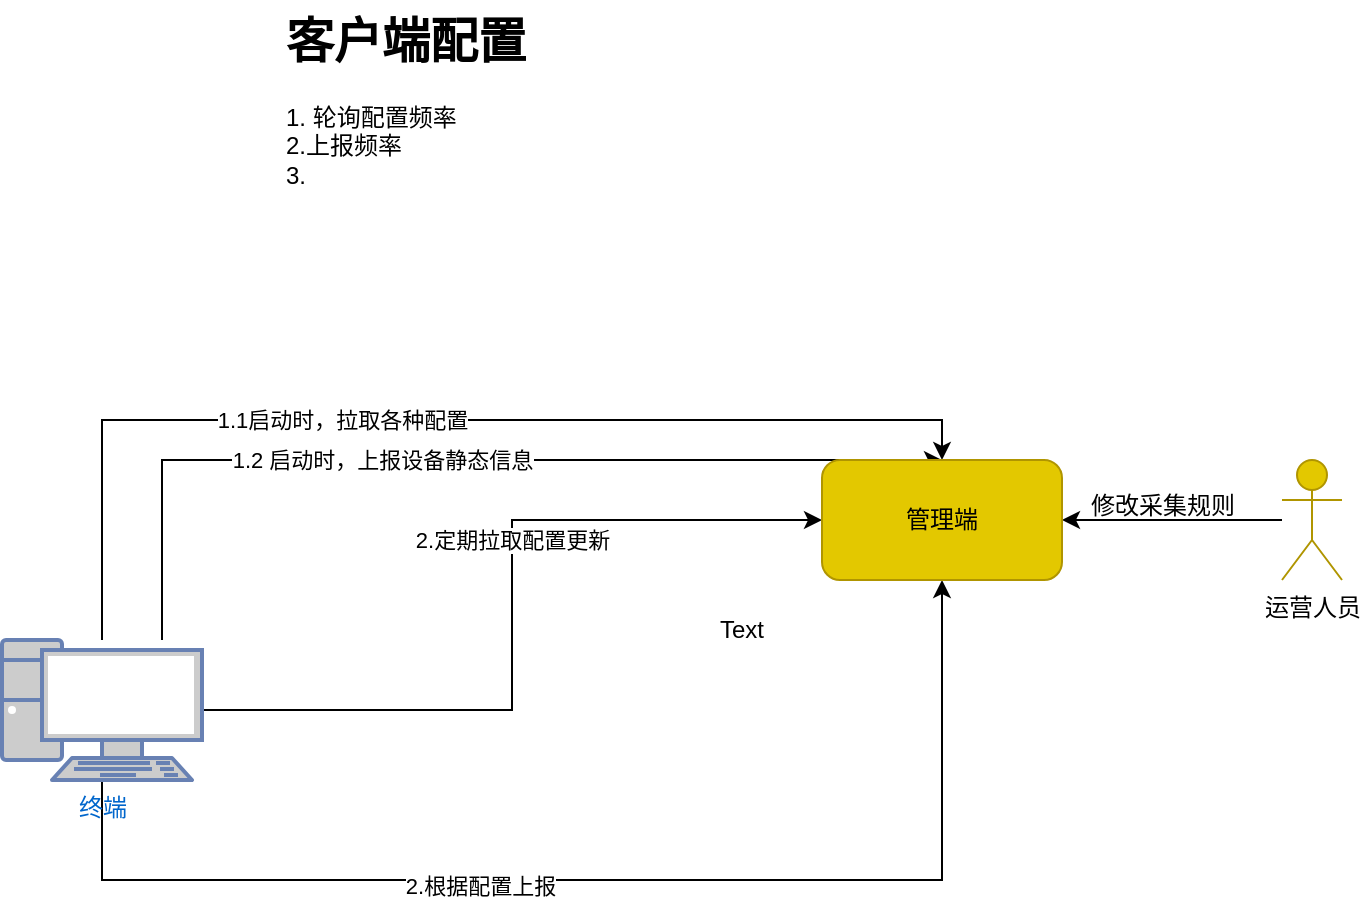 <mxfile version="24.1.0" type="github">
  <diagram name="第 1 页" id="BOG1ib5suPuN4VOzmgqg">
    <mxGraphModel dx="984" dy="1714" grid="1" gridSize="10" guides="1" tooltips="1" connect="1" arrows="1" fold="1" page="1" pageScale="1" pageWidth="827" pageHeight="1169" math="0" shadow="0">
      <root>
        <mxCell id="0" />
        <mxCell id="1" parent="0" />
        <mxCell id="zb9_vXm7n1OrWYjXAEwV-6" style="edgeStyle=orthogonalEdgeStyle;rounded=0;orthogonalLoop=1;jettySize=auto;html=1;entryX=0;entryY=0.5;entryDx=0;entryDy=0;" edge="1" parent="1" source="zb9_vXm7n1OrWYjXAEwV-1" target="zb9_vXm7n1OrWYjXAEwV-3">
          <mxGeometry relative="1" as="geometry" />
        </mxCell>
        <mxCell id="zb9_vXm7n1OrWYjXAEwV-7" value="2.定期拉取配置更新" style="edgeLabel;html=1;align=center;verticalAlign=middle;resizable=0;points=[];" vertex="1" connectable="0" parent="zb9_vXm7n1OrWYjXAEwV-6">
          <mxGeometry x="0.185" relative="1" as="geometry">
            <mxPoint as="offset" />
          </mxGeometry>
        </mxCell>
        <mxCell id="zb9_vXm7n1OrWYjXAEwV-8" style="edgeStyle=orthogonalEdgeStyle;rounded=0;orthogonalLoop=1;jettySize=auto;html=1;entryX=0.5;entryY=0;entryDx=0;entryDy=0;" edge="1" parent="1" source="zb9_vXm7n1OrWYjXAEwV-1" target="zb9_vXm7n1OrWYjXAEwV-3">
          <mxGeometry relative="1" as="geometry">
            <Array as="points">
              <mxPoint x="130" y="80" />
              <mxPoint x="550" y="80" />
            </Array>
          </mxGeometry>
        </mxCell>
        <mxCell id="zb9_vXm7n1OrWYjXAEwV-9" value="1.1启动时，拉取各种配置" style="edgeLabel;html=1;align=center;verticalAlign=middle;resizable=0;points=[];" vertex="1" connectable="0" parent="zb9_vXm7n1OrWYjXAEwV-8">
          <mxGeometry x="-0.24" relative="1" as="geometry">
            <mxPoint x="21" as="offset" />
          </mxGeometry>
        </mxCell>
        <mxCell id="zb9_vXm7n1OrWYjXAEwV-14" style="edgeStyle=orthogonalEdgeStyle;rounded=0;orthogonalLoop=1;jettySize=auto;html=1;" edge="1" parent="1" source="zb9_vXm7n1OrWYjXAEwV-1" target="zb9_vXm7n1OrWYjXAEwV-3">
          <mxGeometry relative="1" as="geometry">
            <mxPoint x="180" y="305" as="sourcePoint" />
            <mxPoint x="550" y="240" as="targetPoint" />
            <Array as="points">
              <mxPoint x="130" y="310" />
              <mxPoint x="550" y="310" />
            </Array>
          </mxGeometry>
        </mxCell>
        <mxCell id="zb9_vXm7n1OrWYjXAEwV-15" value="2.根据配置上报" style="edgeLabel;html=1;align=center;verticalAlign=middle;resizable=0;points=[];" vertex="1" connectable="0" parent="zb9_vXm7n1OrWYjXAEwV-14">
          <mxGeometry x="-0.23" y="-3" relative="1" as="geometry">
            <mxPoint as="offset" />
          </mxGeometry>
        </mxCell>
        <mxCell id="zb9_vXm7n1OrWYjXAEwV-16" style="edgeStyle=orthogonalEdgeStyle;rounded=0;orthogonalLoop=1;jettySize=auto;html=1;entryX=0.5;entryY=0;entryDx=0;entryDy=0;" edge="1" parent="1" source="zb9_vXm7n1OrWYjXAEwV-1" target="zb9_vXm7n1OrWYjXAEwV-3">
          <mxGeometry relative="1" as="geometry">
            <Array as="points">
              <mxPoint x="160" y="100" />
            </Array>
          </mxGeometry>
        </mxCell>
        <mxCell id="zb9_vXm7n1OrWYjXAEwV-17" value="1.2 启动时，上报设备静态信息" style="edgeLabel;html=1;align=center;verticalAlign=middle;resizable=0;points=[];" vertex="1" connectable="0" parent="zb9_vXm7n1OrWYjXAEwV-16">
          <mxGeometry x="-0.4" y="1" relative="1" as="geometry">
            <mxPoint x="56" y="1" as="offset" />
          </mxGeometry>
        </mxCell>
        <mxCell id="zb9_vXm7n1OrWYjXAEwV-1" value="终端" style="fontColor=#0066CC;verticalAlign=top;verticalLabelPosition=bottom;labelPosition=center;align=center;html=1;outlineConnect=0;fillColor=#CCCCCC;strokeColor=#6881B3;gradientColor=none;gradientDirection=north;strokeWidth=2;shape=mxgraph.networks.pc;" vertex="1" parent="1">
          <mxGeometry x="80" y="190" width="100" height="70" as="geometry" />
        </mxCell>
        <mxCell id="zb9_vXm7n1OrWYjXAEwV-4" style="edgeStyle=orthogonalEdgeStyle;rounded=0;orthogonalLoop=1;jettySize=auto;html=1;" edge="1" parent="1" source="zb9_vXm7n1OrWYjXAEwV-2" target="zb9_vXm7n1OrWYjXAEwV-3">
          <mxGeometry relative="1" as="geometry" />
        </mxCell>
        <mxCell id="zb9_vXm7n1OrWYjXAEwV-2" value="运营人员&lt;div&gt;&lt;br&gt;&lt;/div&gt;" style="shape=umlActor;verticalLabelPosition=bottom;verticalAlign=top;html=1;outlineConnect=0;fillColor=#e3c800;strokeColor=#B09500;fontColor=#000000;" vertex="1" parent="1">
          <mxGeometry x="720" y="100" width="30" height="60" as="geometry" />
        </mxCell>
        <mxCell id="zb9_vXm7n1OrWYjXAEwV-3" value="管理端" style="rounded=1;whiteSpace=wrap;html=1;fillColor=#e3c800;fontColor=#000000;strokeColor=#B09500;" vertex="1" parent="1">
          <mxGeometry x="490" y="100" width="120" height="60" as="geometry" />
        </mxCell>
        <mxCell id="zb9_vXm7n1OrWYjXAEwV-5" value="修改采集规则" style="text;html=1;align=center;verticalAlign=middle;resizable=0;points=[];autosize=1;strokeColor=none;fillColor=none;" vertex="1" parent="1">
          <mxGeometry x="610" y="108" width="100" height="30" as="geometry" />
        </mxCell>
        <mxCell id="zb9_vXm7n1OrWYjXAEwV-10" value="Text" style="text;html=1;align=center;verticalAlign=middle;whiteSpace=wrap;rounded=0;" vertex="1" parent="1">
          <mxGeometry x="420" y="170" width="60" height="30" as="geometry" />
        </mxCell>
        <mxCell id="zb9_vXm7n1OrWYjXAEwV-11" value="&lt;h1 data-sider-select-id=&quot;98f66086-cdd4-4170-b3d4-e38ff03e341f&quot; style=&quot;margin-top: 0px;&quot;&gt;客户端配置&lt;/h1&gt;&lt;div&gt;1. 轮询配置频率&lt;/div&gt;&lt;div&gt;2.上报频率&lt;/div&gt;&lt;div&gt;3.&lt;/div&gt;" style="text;html=1;whiteSpace=wrap;overflow=hidden;rounded=0;" vertex="1" parent="1">
          <mxGeometry x="220" y="-130" width="180" height="120" as="geometry" />
        </mxCell>
      </root>
    </mxGraphModel>
  </diagram>
</mxfile>
